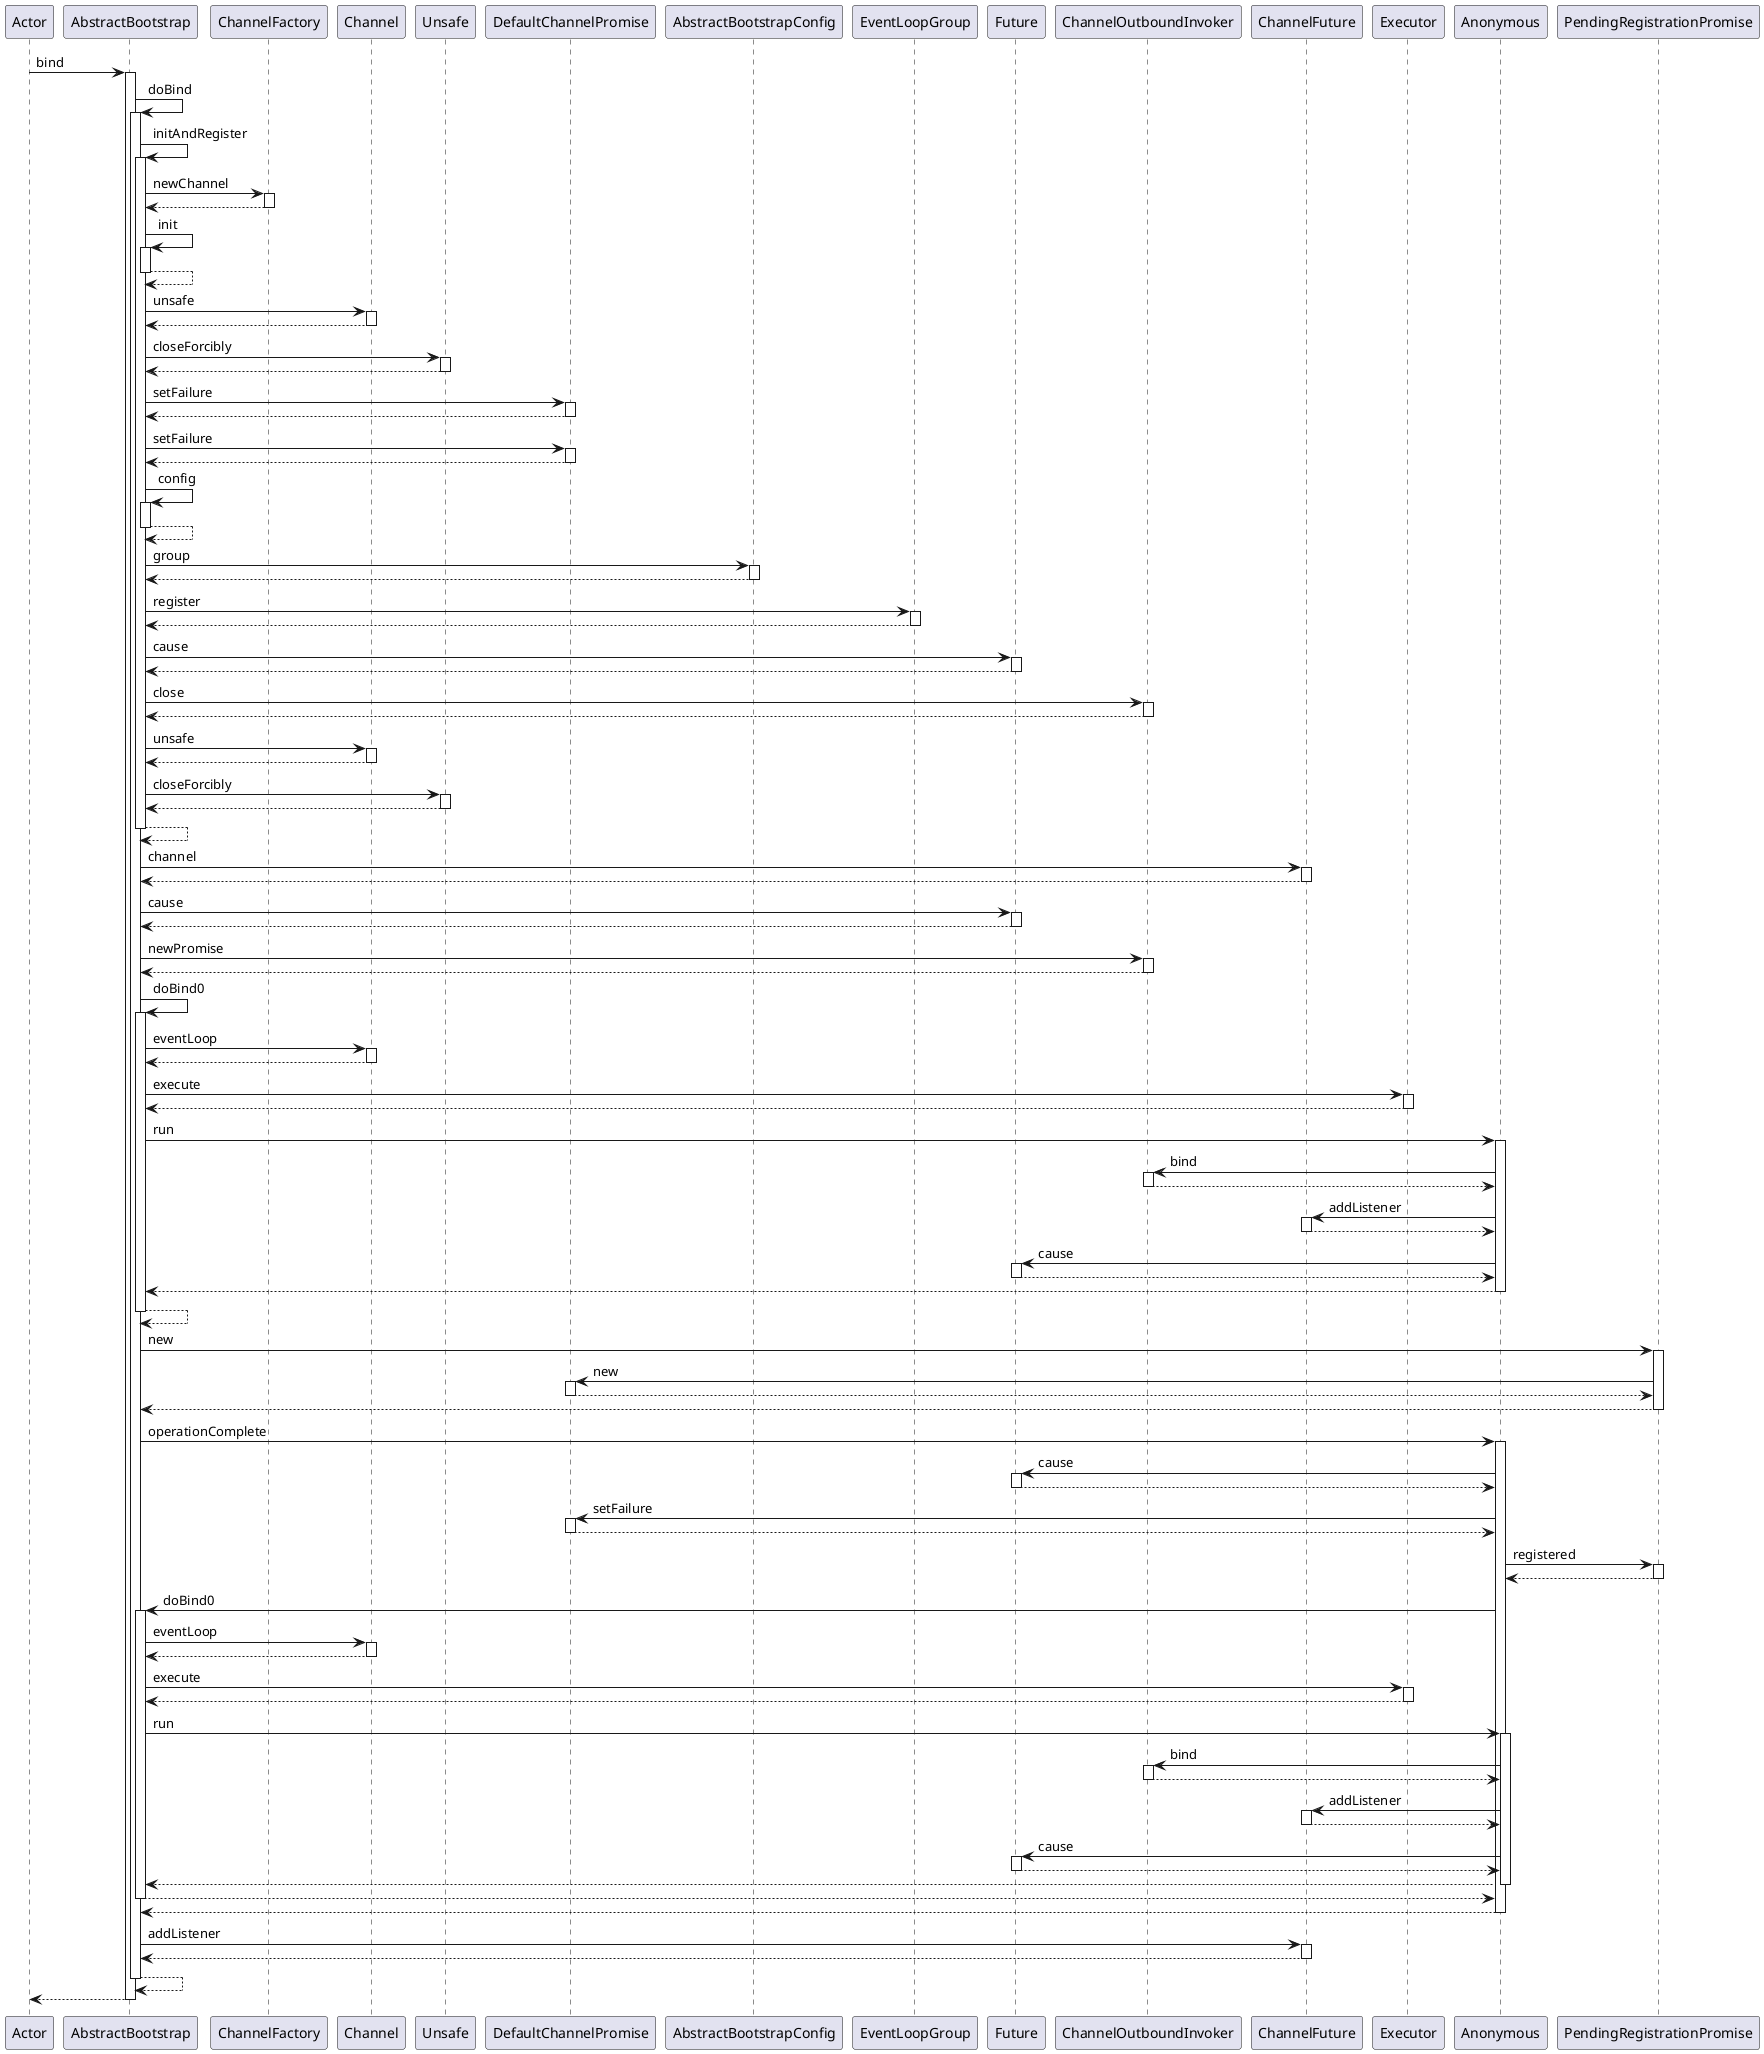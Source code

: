 @startuml
participant Actor
Actor -> AbstractBootstrap : bind
activate AbstractBootstrap
AbstractBootstrap -> AbstractBootstrap : doBind
activate AbstractBootstrap
AbstractBootstrap -> AbstractBootstrap : initAndRegister
activate AbstractBootstrap
AbstractBootstrap -> ChannelFactory : newChannel
activate ChannelFactory
ChannelFactory --> AbstractBootstrap
deactivate ChannelFactory
AbstractBootstrap -> AbstractBootstrap : init
activate AbstractBootstrap
AbstractBootstrap --> AbstractBootstrap
deactivate AbstractBootstrap
AbstractBootstrap -> Channel : unsafe
activate Channel
Channel --> AbstractBootstrap
deactivate Channel
AbstractBootstrap -> Unsafe : closeForcibly
activate Unsafe
Unsafe --> AbstractBootstrap
deactivate Unsafe
AbstractBootstrap -> DefaultChannelPromise : setFailure
activate DefaultChannelPromise
DefaultChannelPromise --> AbstractBootstrap
deactivate DefaultChannelPromise
AbstractBootstrap -> DefaultChannelPromise : setFailure
activate DefaultChannelPromise
DefaultChannelPromise --> AbstractBootstrap
deactivate DefaultChannelPromise
AbstractBootstrap -> AbstractBootstrap : config
activate AbstractBootstrap
AbstractBootstrap --> AbstractBootstrap
deactivate AbstractBootstrap
AbstractBootstrap -> AbstractBootstrapConfig : group
activate AbstractBootstrapConfig
AbstractBootstrapConfig --> AbstractBootstrap
deactivate AbstractBootstrapConfig
AbstractBootstrap -> EventLoopGroup : register
activate EventLoopGroup
EventLoopGroup --> AbstractBootstrap
deactivate EventLoopGroup
AbstractBootstrap -> Future : cause
activate Future
Future --> AbstractBootstrap
deactivate Future
AbstractBootstrap -> ChannelOutboundInvoker : close
activate ChannelOutboundInvoker
ChannelOutboundInvoker --> AbstractBootstrap
deactivate ChannelOutboundInvoker
AbstractBootstrap -> Channel : unsafe
activate Channel
Channel --> AbstractBootstrap
deactivate Channel
AbstractBootstrap -> Unsafe : closeForcibly
activate Unsafe
Unsafe --> AbstractBootstrap
deactivate Unsafe
AbstractBootstrap --> AbstractBootstrap
deactivate AbstractBootstrap
AbstractBootstrap -> ChannelFuture : channel
activate ChannelFuture
ChannelFuture --> AbstractBootstrap
deactivate ChannelFuture
AbstractBootstrap -> Future : cause
activate Future
Future --> AbstractBootstrap
deactivate Future
AbstractBootstrap -> ChannelOutboundInvoker : newPromise
activate ChannelOutboundInvoker
ChannelOutboundInvoker --> AbstractBootstrap
deactivate ChannelOutboundInvoker
AbstractBootstrap -> AbstractBootstrap : doBind0
activate AbstractBootstrap
AbstractBootstrap -> Channel : eventLoop
activate Channel
Channel --> AbstractBootstrap
deactivate Channel
AbstractBootstrap -> Executor : execute
activate Executor
Executor --> AbstractBootstrap
deactivate Executor
AbstractBootstrap -> Anonymous : run
activate Anonymous
Anonymous -> ChannelOutboundInvoker : bind
activate ChannelOutboundInvoker
ChannelOutboundInvoker --> Anonymous
deactivate ChannelOutboundInvoker
Anonymous -> ChannelFuture : addListener
activate ChannelFuture
ChannelFuture --> Anonymous
deactivate ChannelFuture
Anonymous -> Future : cause
activate Future
Future --> Anonymous
deactivate Future
Anonymous --> AbstractBootstrap
deactivate Anonymous
AbstractBootstrap --> AbstractBootstrap
deactivate AbstractBootstrap
AbstractBootstrap -> PendingRegistrationPromise : new
activate PendingRegistrationPromise
PendingRegistrationPromise -> DefaultChannelPromise : new
activate DefaultChannelPromise
DefaultChannelPromise --> PendingRegistrationPromise
deactivate DefaultChannelPromise
PendingRegistrationPromise --> AbstractBootstrap
deactivate PendingRegistrationPromise
AbstractBootstrap -> Anonymous : operationComplete
activate Anonymous
Anonymous -> Future : cause
activate Future
Future --> Anonymous
deactivate Future
Anonymous -> DefaultChannelPromise : setFailure
activate DefaultChannelPromise
DefaultChannelPromise --> Anonymous
deactivate DefaultChannelPromise
Anonymous -> PendingRegistrationPromise : registered
activate PendingRegistrationPromise
PendingRegistrationPromise --> Anonymous
deactivate PendingRegistrationPromise
Anonymous -> AbstractBootstrap : doBind0
activate AbstractBootstrap
AbstractBootstrap -> Channel : eventLoop
activate Channel
Channel --> AbstractBootstrap
deactivate Channel
AbstractBootstrap -> Executor : execute
activate Executor
Executor --> AbstractBootstrap
deactivate Executor
AbstractBootstrap -> Anonymous : run
activate Anonymous
Anonymous -> ChannelOutboundInvoker : bind
activate ChannelOutboundInvoker
ChannelOutboundInvoker --> Anonymous
deactivate ChannelOutboundInvoker
Anonymous -> ChannelFuture : addListener
activate ChannelFuture
ChannelFuture --> Anonymous
deactivate ChannelFuture
Anonymous -> Future : cause
activate Future
Future --> Anonymous
deactivate Future
Anonymous --> AbstractBootstrap
deactivate Anonymous
AbstractBootstrap --> Anonymous
deactivate AbstractBootstrap
Anonymous --> AbstractBootstrap
deactivate Anonymous
AbstractBootstrap -> ChannelFuture : addListener
activate ChannelFuture
ChannelFuture --> AbstractBootstrap
deactivate ChannelFuture
AbstractBootstrap --> AbstractBootstrap
deactivate AbstractBootstrap
return
@enduml
